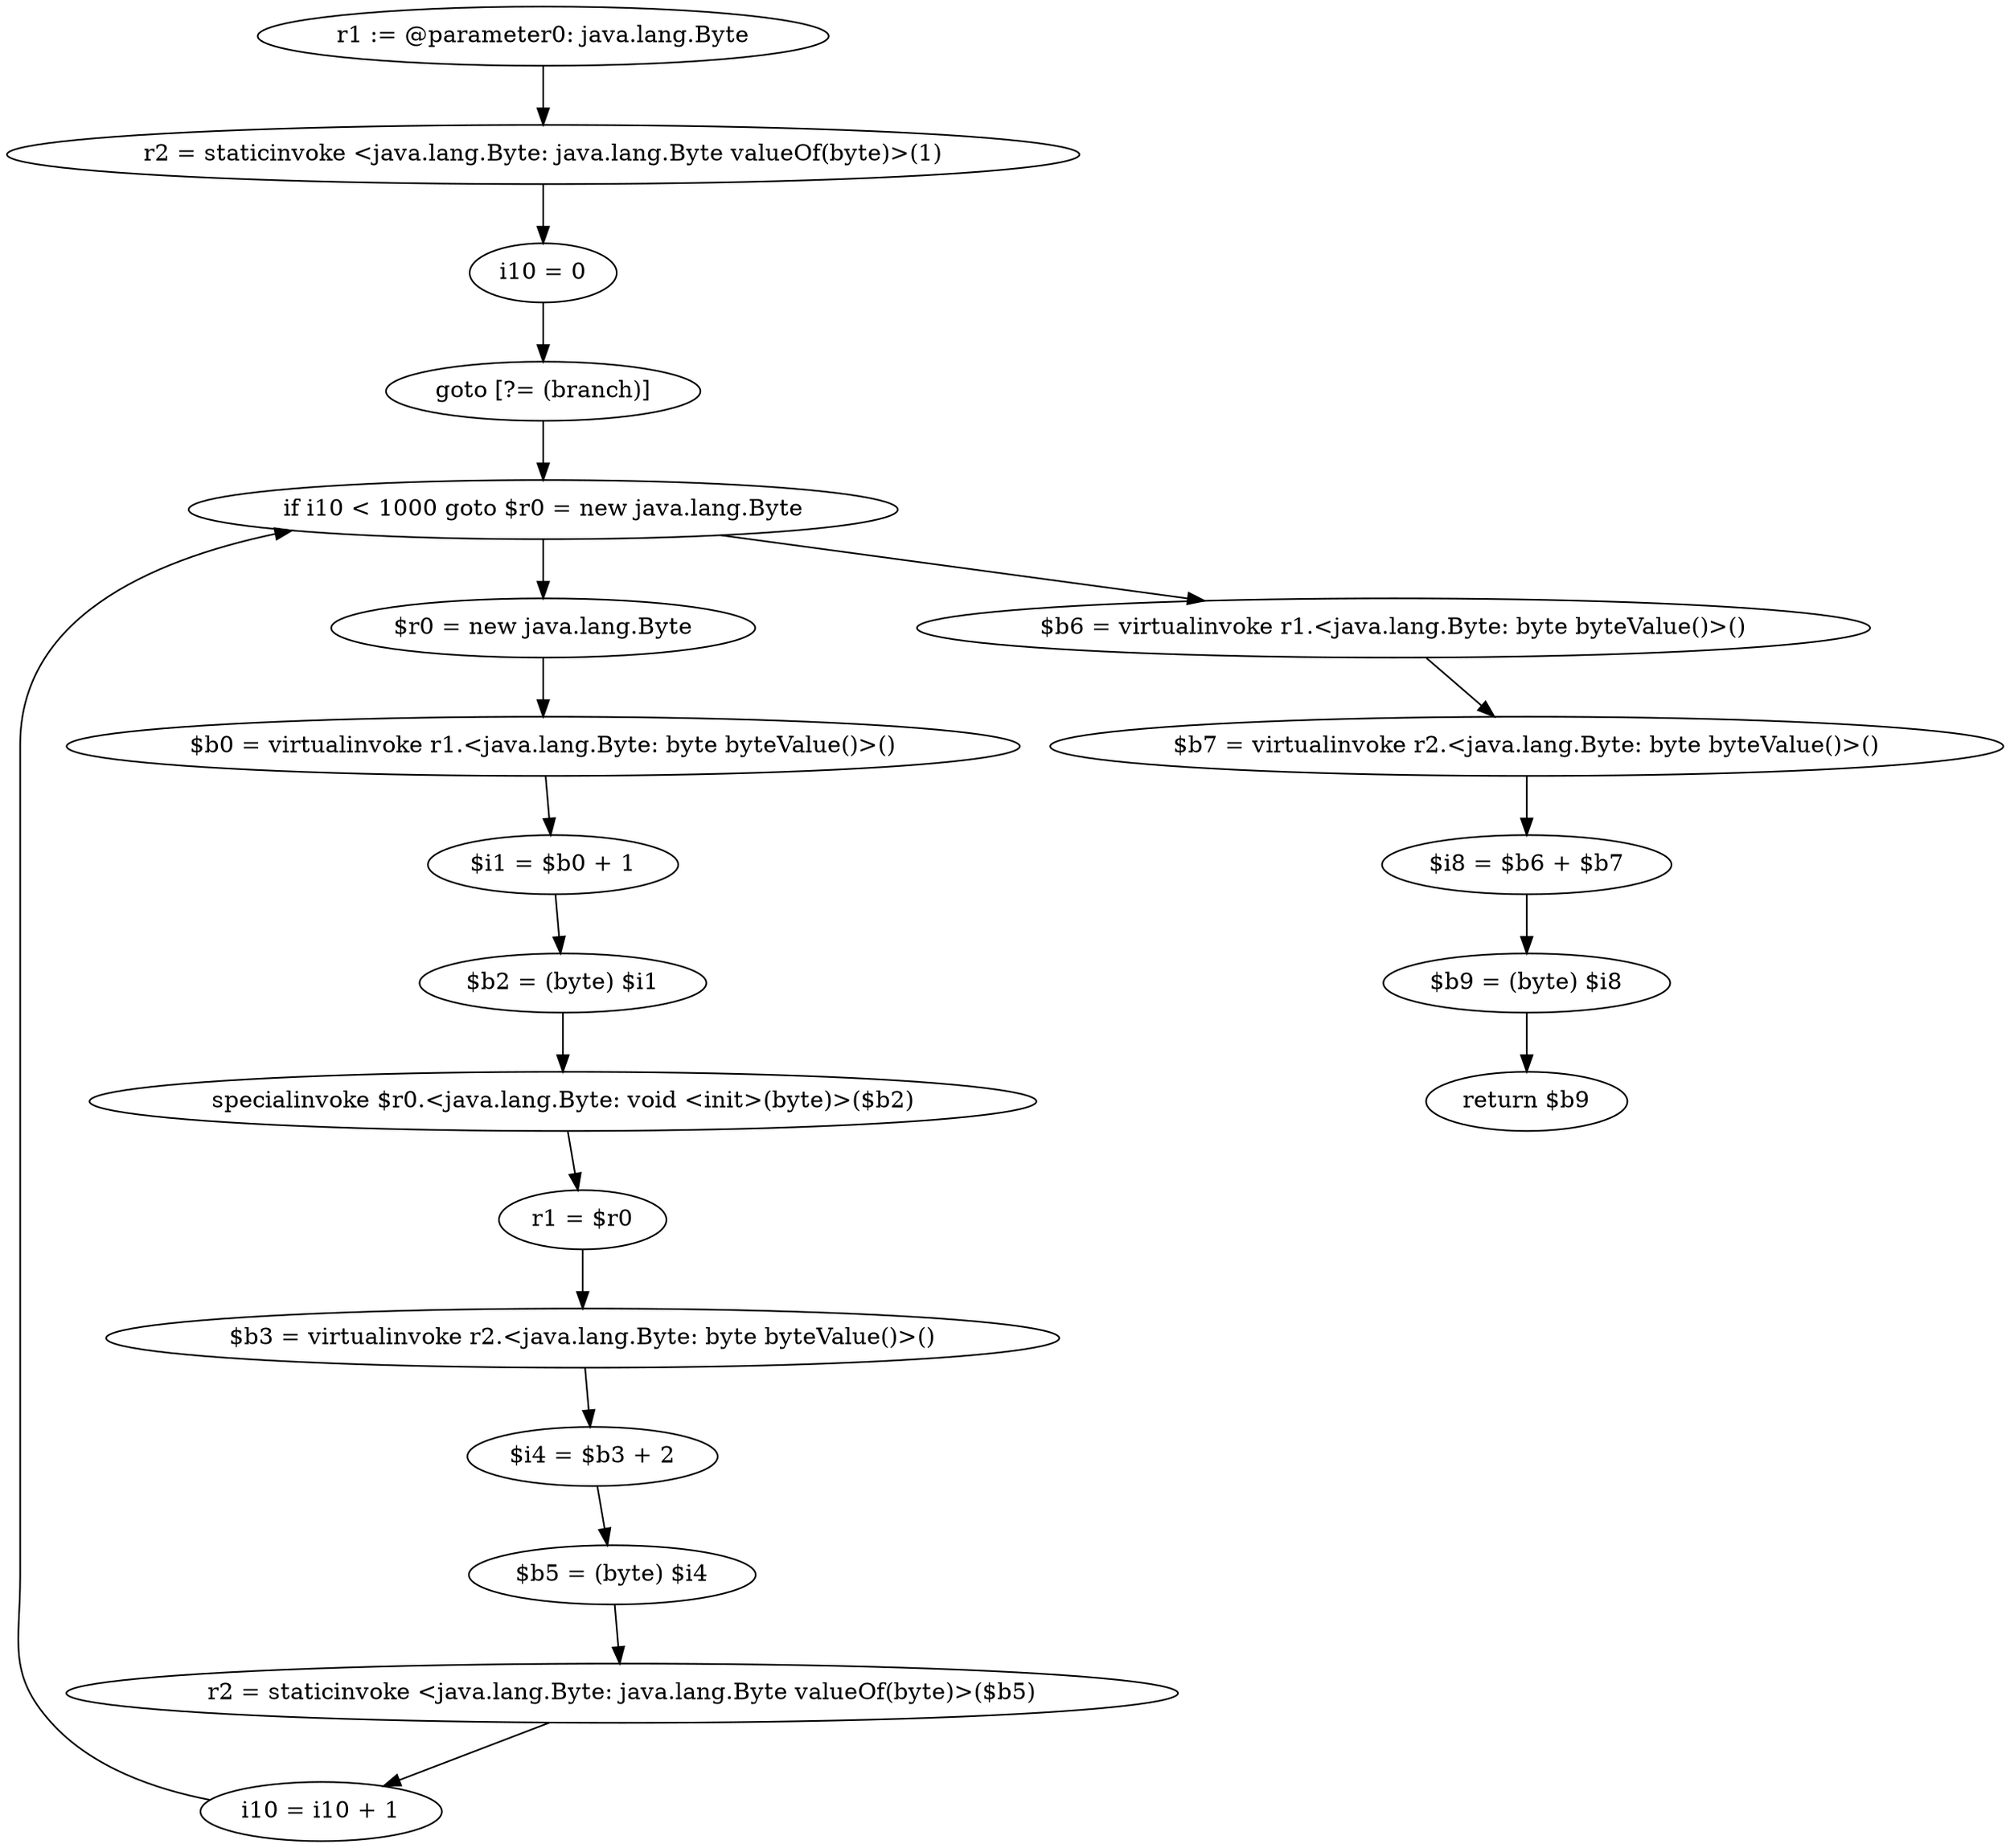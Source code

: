 digraph "unitGraph" {
    "r1 := @parameter0: java.lang.Byte"
    "r2 = staticinvoke <java.lang.Byte: java.lang.Byte valueOf(byte)>(1)"
    "i10 = 0"
    "goto [?= (branch)]"
    "$r0 = new java.lang.Byte"
    "$b0 = virtualinvoke r1.<java.lang.Byte: byte byteValue()>()"
    "$i1 = $b0 + 1"
    "$b2 = (byte) $i1"
    "specialinvoke $r0.<java.lang.Byte: void <init>(byte)>($b2)"
    "r1 = $r0"
    "$b3 = virtualinvoke r2.<java.lang.Byte: byte byteValue()>()"
    "$i4 = $b3 + 2"
    "$b5 = (byte) $i4"
    "r2 = staticinvoke <java.lang.Byte: java.lang.Byte valueOf(byte)>($b5)"
    "i10 = i10 + 1"
    "if i10 < 1000 goto $r0 = new java.lang.Byte"
    "$b6 = virtualinvoke r1.<java.lang.Byte: byte byteValue()>()"
    "$b7 = virtualinvoke r2.<java.lang.Byte: byte byteValue()>()"
    "$i8 = $b6 + $b7"
    "$b9 = (byte) $i8"
    "return $b9"
    "r1 := @parameter0: java.lang.Byte"->"r2 = staticinvoke <java.lang.Byte: java.lang.Byte valueOf(byte)>(1)";
    "r2 = staticinvoke <java.lang.Byte: java.lang.Byte valueOf(byte)>(1)"->"i10 = 0";
    "i10 = 0"->"goto [?= (branch)]";
    "goto [?= (branch)]"->"if i10 < 1000 goto $r0 = new java.lang.Byte";
    "$r0 = new java.lang.Byte"->"$b0 = virtualinvoke r1.<java.lang.Byte: byte byteValue()>()";
    "$b0 = virtualinvoke r1.<java.lang.Byte: byte byteValue()>()"->"$i1 = $b0 + 1";
    "$i1 = $b0 + 1"->"$b2 = (byte) $i1";
    "$b2 = (byte) $i1"->"specialinvoke $r0.<java.lang.Byte: void <init>(byte)>($b2)";
    "specialinvoke $r0.<java.lang.Byte: void <init>(byte)>($b2)"->"r1 = $r0";
    "r1 = $r0"->"$b3 = virtualinvoke r2.<java.lang.Byte: byte byteValue()>()";
    "$b3 = virtualinvoke r2.<java.lang.Byte: byte byteValue()>()"->"$i4 = $b3 + 2";
    "$i4 = $b3 + 2"->"$b5 = (byte) $i4";
    "$b5 = (byte) $i4"->"r2 = staticinvoke <java.lang.Byte: java.lang.Byte valueOf(byte)>($b5)";
    "r2 = staticinvoke <java.lang.Byte: java.lang.Byte valueOf(byte)>($b5)"->"i10 = i10 + 1";
    "i10 = i10 + 1"->"if i10 < 1000 goto $r0 = new java.lang.Byte";
    "if i10 < 1000 goto $r0 = new java.lang.Byte"->"$b6 = virtualinvoke r1.<java.lang.Byte: byte byteValue()>()";
    "if i10 < 1000 goto $r0 = new java.lang.Byte"->"$r0 = new java.lang.Byte";
    "$b6 = virtualinvoke r1.<java.lang.Byte: byte byteValue()>()"->"$b7 = virtualinvoke r2.<java.lang.Byte: byte byteValue()>()";
    "$b7 = virtualinvoke r2.<java.lang.Byte: byte byteValue()>()"->"$i8 = $b6 + $b7";
    "$i8 = $b6 + $b7"->"$b9 = (byte) $i8";
    "$b9 = (byte) $i8"->"return $b9";
}
